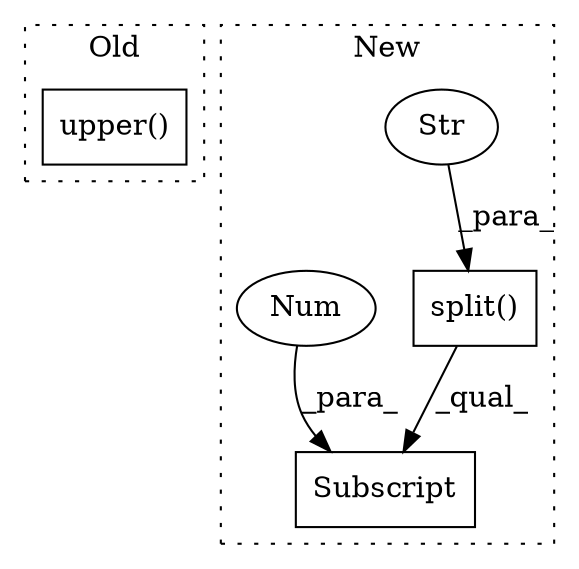 digraph G {
subgraph cluster0 {
1 [label="upper()" a="75" s="2620" l="20" shape="box"];
label = "Old";
style="dotted";
}
subgraph cluster1 {
2 [label="split()" a="75" s="2132,2154" l="19,1" shape="box"];
3 [label="Str" a="66" s="2151" l="3" shape="ellipse"];
4 [label="Subscript" a="63" s="2391,0" l="11,0" shape="box"];
5 [label="Num" a="76" s="2400" l="1" shape="ellipse"];
label = "New";
style="dotted";
}
2 -> 4 [label="_qual_"];
3 -> 2 [label="_para_"];
5 -> 4 [label="_para_"];
}
